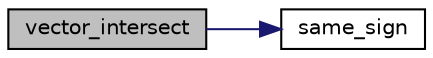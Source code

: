 digraph G
{
  edge [fontname="Helvetica",fontsize="10",labelfontname="Helvetica",labelfontsize="10"];
  node [fontname="Helvetica",fontsize="10",shape=record];
  rankdir=LR;
  Node1 [label="vector_intersect",height=0.2,width=0.4,color="black", fillcolor="grey75", style="filled" fontcolor="black"];
  Node1 -> Node2 [color="midnightblue",fontsize="10",style="solid",fontname="Helvetica"];
  Node2 [label="same_sign",height=0.2,width=0.4,color="black", fillcolor="white", style="filled",URL="$n__3d_8c.html#a6f56419ce39a4f1fcdfc2fe741f6670c",tooltip="Quickly check if two walue are the same sign or not."];
}
